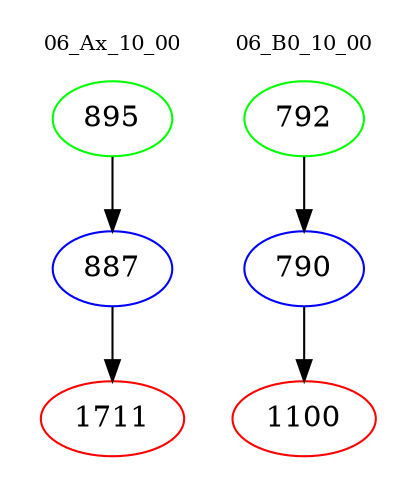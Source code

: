 digraph{
subgraph cluster_0 {
color = white
label = "06_Ax_10_00";
fontsize=10;
T0_895 [label="895", color="green"]
T0_895 -> T0_887 [color="black"]
T0_887 [label="887", color="blue"]
T0_887 -> T0_1711 [color="black"]
T0_1711 [label="1711", color="red"]
}
subgraph cluster_1 {
color = white
label = "06_B0_10_00";
fontsize=10;
T1_792 [label="792", color="green"]
T1_792 -> T1_790 [color="black"]
T1_790 [label="790", color="blue"]
T1_790 -> T1_1100 [color="black"]
T1_1100 [label="1100", color="red"]
}
}
